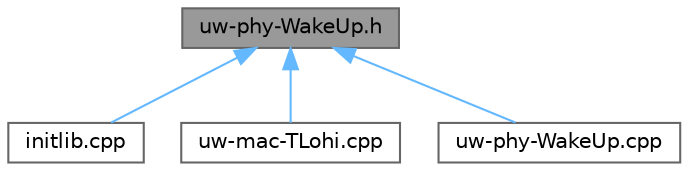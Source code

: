 digraph "uw-phy-WakeUp.h"
{
 // LATEX_PDF_SIZE
  bgcolor="transparent";
  edge [fontname=Helvetica,fontsize=10,labelfontname=Helvetica,labelfontsize=10];
  node [fontname=Helvetica,fontsize=10,shape=box,height=0.2,width=0.4];
  Node1 [id="Node000001",label="uw-phy-WakeUp.h",height=0.2,width=0.4,color="gray40", fillcolor="grey60", style="filled", fontcolor="black",tooltip="Provides the declaration of WakeUp PHY."];
  Node1 -> Node2 [id="edge1_Node000001_Node000002",dir="back",color="steelblue1",style="solid",tooltip=" "];
  Node2 [id="Node000002",label="initlib.cpp",height=0.2,width=0.4,color="grey40", fillcolor="white", style="filled",URL="$DESERT__Framework_2DESERT_2data__link_2uw-t-lohi_2initlib_8cpp.html",tooltip="Provides the intialiazazion of the uw-t-lohi libraries."];
  Node1 -> Node3 [id="edge2_Node000001_Node000003",dir="back",color="steelblue1",style="solid",tooltip=" "];
  Node3 [id="Node000003",label="uw-mac-TLohi.cpp",height=0.2,width=0.4,color="grey40", fillcolor="white", style="filled",URL="$uw-mac-TLohi_8cpp.html",tooltip="Provides the implementation of the MMacTLOHI class."];
  Node1 -> Node4 [id="edge3_Node000001_Node000004",dir="back",color="steelblue1",style="solid",tooltip=" "];
  Node4 [id="Node000004",label="uw-phy-WakeUp.cpp",height=0.2,width=0.4,color="grey40", fillcolor="white", style="filled",URL="$uw-phy-WakeUp_8cpp.html",tooltip="Provides the implementation of WakeUp PHY."];
}
